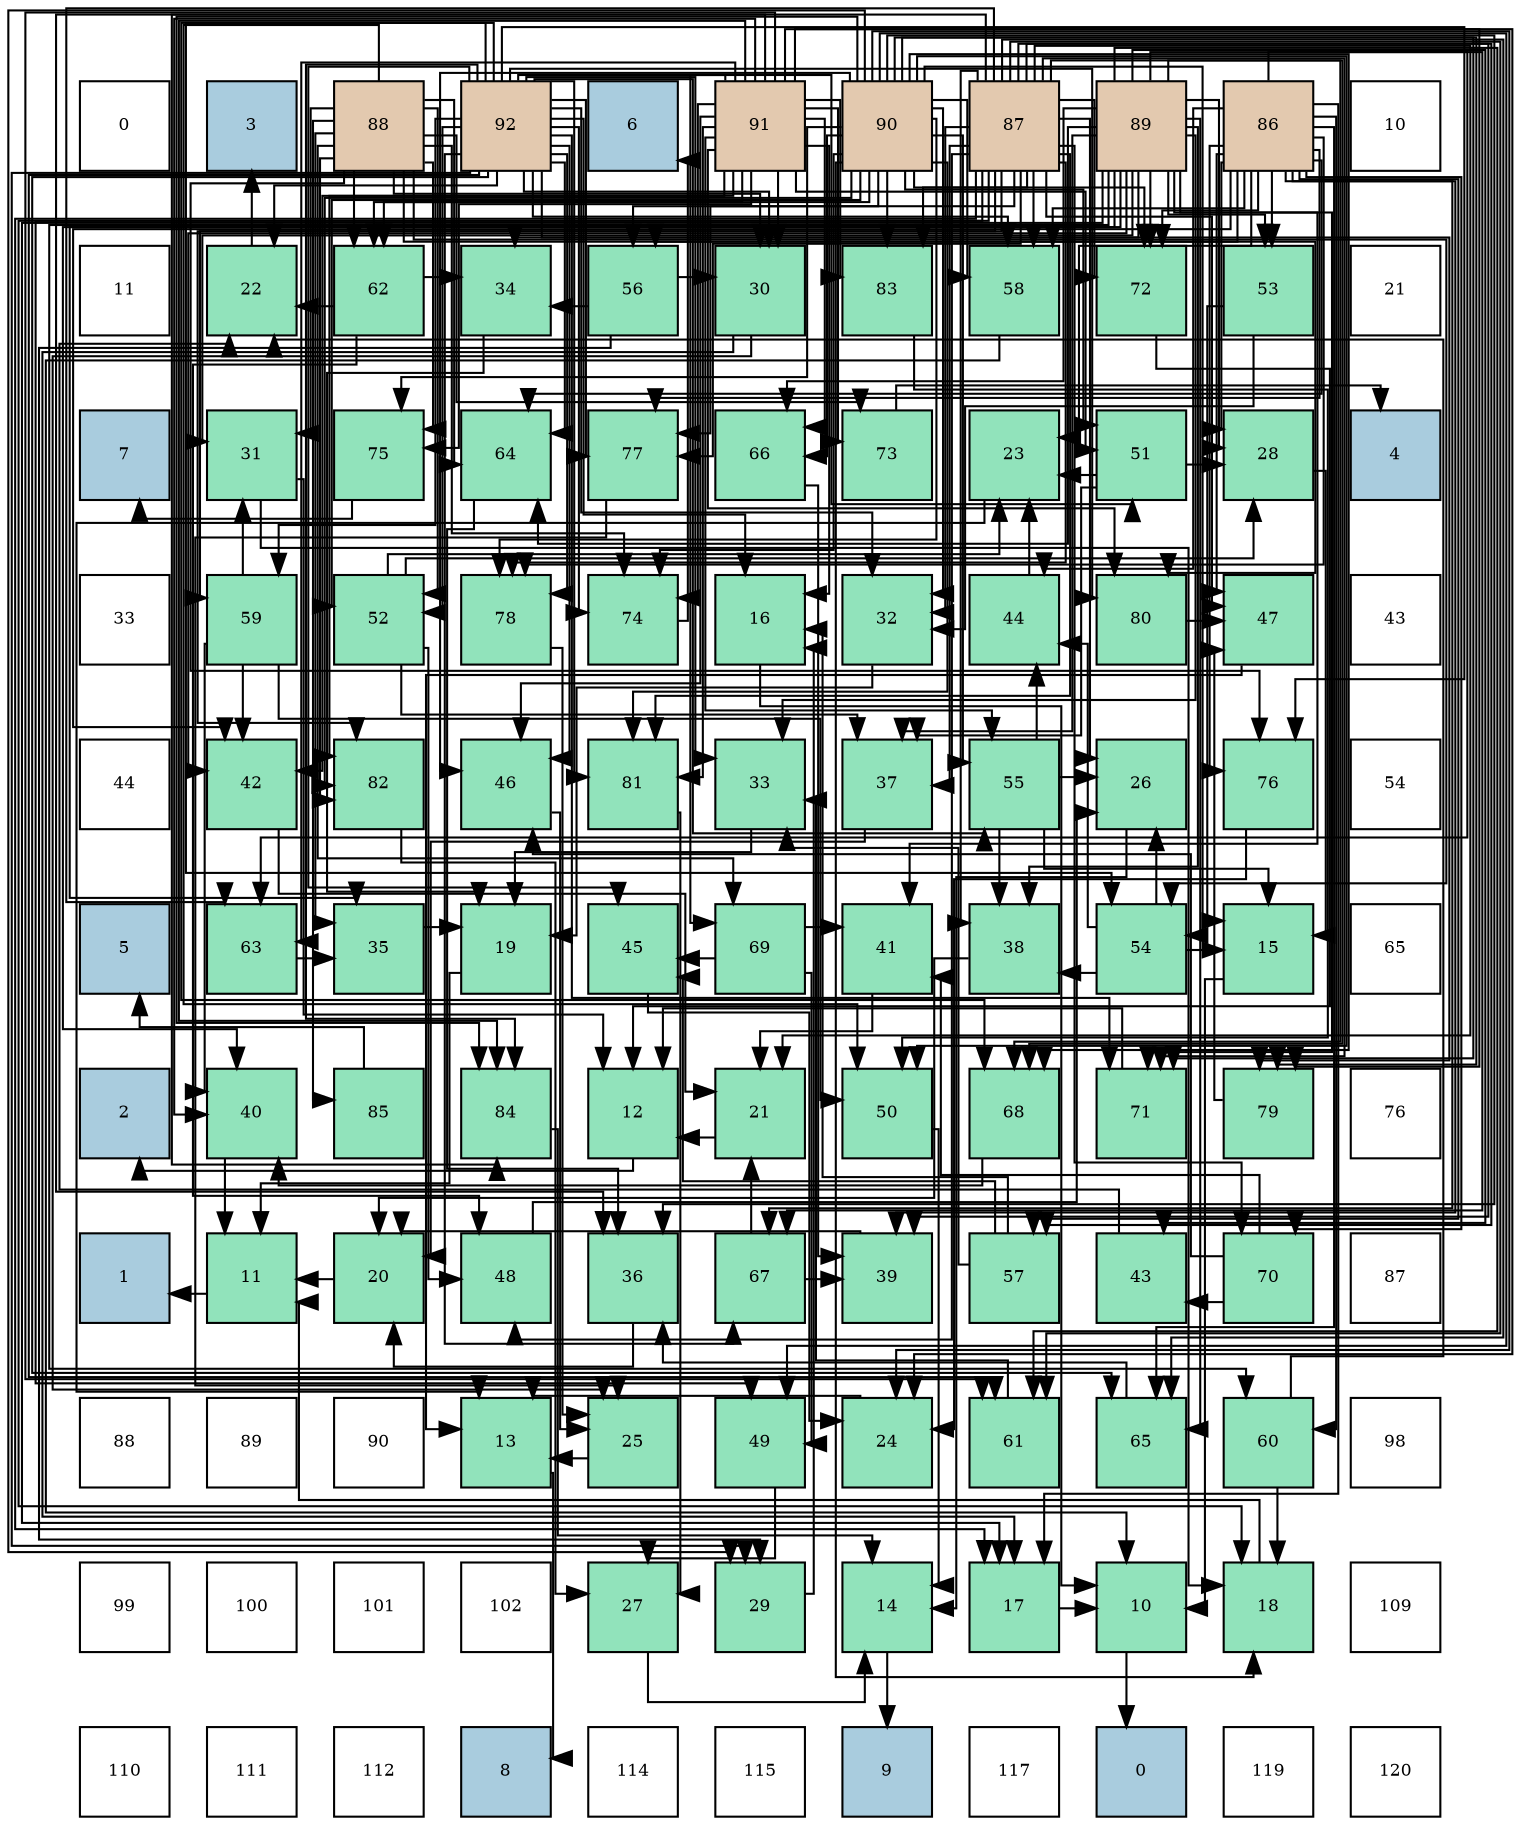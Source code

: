 digraph layout{
 rankdir=TB;
 splines=ortho;
 node [style=filled shape=square fixedsize=true width=0.6];
0[label="0", fontsize=8, fillcolor="#ffffff"];
1[label="3", fontsize=8, fillcolor="#a9ccde"];
2[label="88", fontsize=8, fillcolor="#e3c9af"];
3[label="92", fontsize=8, fillcolor="#e3c9af"];
4[label="6", fontsize=8, fillcolor="#a9ccde"];
5[label="91", fontsize=8, fillcolor="#e3c9af"];
6[label="90", fontsize=8, fillcolor="#e3c9af"];
7[label="87", fontsize=8, fillcolor="#e3c9af"];
8[label="89", fontsize=8, fillcolor="#e3c9af"];
9[label="86", fontsize=8, fillcolor="#e3c9af"];
10[label="10", fontsize=8, fillcolor="#ffffff"];
11[label="11", fontsize=8, fillcolor="#ffffff"];
12[label="22", fontsize=8, fillcolor="#91e3bb"];
13[label="62", fontsize=8, fillcolor="#91e3bb"];
14[label="34", fontsize=8, fillcolor="#91e3bb"];
15[label="56", fontsize=8, fillcolor="#91e3bb"];
16[label="30", fontsize=8, fillcolor="#91e3bb"];
17[label="83", fontsize=8, fillcolor="#91e3bb"];
18[label="58", fontsize=8, fillcolor="#91e3bb"];
19[label="72", fontsize=8, fillcolor="#91e3bb"];
20[label="53", fontsize=8, fillcolor="#91e3bb"];
21[label="21", fontsize=8, fillcolor="#ffffff"];
22[label="7", fontsize=8, fillcolor="#a9ccde"];
23[label="31", fontsize=8, fillcolor="#91e3bb"];
24[label="75", fontsize=8, fillcolor="#91e3bb"];
25[label="64", fontsize=8, fillcolor="#91e3bb"];
26[label="77", fontsize=8, fillcolor="#91e3bb"];
27[label="66", fontsize=8, fillcolor="#91e3bb"];
28[label="73", fontsize=8, fillcolor="#91e3bb"];
29[label="23", fontsize=8, fillcolor="#91e3bb"];
30[label="51", fontsize=8, fillcolor="#91e3bb"];
31[label="28", fontsize=8, fillcolor="#91e3bb"];
32[label="4", fontsize=8, fillcolor="#a9ccde"];
33[label="33", fontsize=8, fillcolor="#ffffff"];
34[label="59", fontsize=8, fillcolor="#91e3bb"];
35[label="52", fontsize=8, fillcolor="#91e3bb"];
36[label="78", fontsize=8, fillcolor="#91e3bb"];
37[label="74", fontsize=8, fillcolor="#91e3bb"];
38[label="16", fontsize=8, fillcolor="#91e3bb"];
39[label="32", fontsize=8, fillcolor="#91e3bb"];
40[label="44", fontsize=8, fillcolor="#91e3bb"];
41[label="80", fontsize=8, fillcolor="#91e3bb"];
42[label="47", fontsize=8, fillcolor="#91e3bb"];
43[label="43", fontsize=8, fillcolor="#ffffff"];
44[label="44", fontsize=8, fillcolor="#ffffff"];
45[label="42", fontsize=8, fillcolor="#91e3bb"];
46[label="82", fontsize=8, fillcolor="#91e3bb"];
47[label="46", fontsize=8, fillcolor="#91e3bb"];
48[label="81", fontsize=8, fillcolor="#91e3bb"];
49[label="33", fontsize=8, fillcolor="#91e3bb"];
50[label="37", fontsize=8, fillcolor="#91e3bb"];
51[label="55", fontsize=8, fillcolor="#91e3bb"];
52[label="26", fontsize=8, fillcolor="#91e3bb"];
53[label="76", fontsize=8, fillcolor="#91e3bb"];
54[label="54", fontsize=8, fillcolor="#ffffff"];
55[label="5", fontsize=8, fillcolor="#a9ccde"];
56[label="63", fontsize=8, fillcolor="#91e3bb"];
57[label="35", fontsize=8, fillcolor="#91e3bb"];
58[label="19", fontsize=8, fillcolor="#91e3bb"];
59[label="45", fontsize=8, fillcolor="#91e3bb"];
60[label="69", fontsize=8, fillcolor="#91e3bb"];
61[label="41", fontsize=8, fillcolor="#91e3bb"];
62[label="38", fontsize=8, fillcolor="#91e3bb"];
63[label="54", fontsize=8, fillcolor="#91e3bb"];
64[label="15", fontsize=8, fillcolor="#91e3bb"];
65[label="65", fontsize=8, fillcolor="#ffffff"];
66[label="2", fontsize=8, fillcolor="#a9ccde"];
67[label="40", fontsize=8, fillcolor="#91e3bb"];
68[label="85", fontsize=8, fillcolor="#91e3bb"];
69[label="84", fontsize=8, fillcolor="#91e3bb"];
70[label="12", fontsize=8, fillcolor="#91e3bb"];
71[label="21", fontsize=8, fillcolor="#91e3bb"];
72[label="50", fontsize=8, fillcolor="#91e3bb"];
73[label="68", fontsize=8, fillcolor="#91e3bb"];
74[label="71", fontsize=8, fillcolor="#91e3bb"];
75[label="79", fontsize=8, fillcolor="#91e3bb"];
76[label="76", fontsize=8, fillcolor="#ffffff"];
77[label="1", fontsize=8, fillcolor="#a9ccde"];
78[label="11", fontsize=8, fillcolor="#91e3bb"];
79[label="20", fontsize=8, fillcolor="#91e3bb"];
80[label="48", fontsize=8, fillcolor="#91e3bb"];
81[label="36", fontsize=8, fillcolor="#91e3bb"];
82[label="67", fontsize=8, fillcolor="#91e3bb"];
83[label="39", fontsize=8, fillcolor="#91e3bb"];
84[label="57", fontsize=8, fillcolor="#91e3bb"];
85[label="43", fontsize=8, fillcolor="#91e3bb"];
86[label="70", fontsize=8, fillcolor="#91e3bb"];
87[label="87", fontsize=8, fillcolor="#ffffff"];
88[label="88", fontsize=8, fillcolor="#ffffff"];
89[label="89", fontsize=8, fillcolor="#ffffff"];
90[label="90", fontsize=8, fillcolor="#ffffff"];
91[label="13", fontsize=8, fillcolor="#91e3bb"];
92[label="25", fontsize=8, fillcolor="#91e3bb"];
93[label="49", fontsize=8, fillcolor="#91e3bb"];
94[label="24", fontsize=8, fillcolor="#91e3bb"];
95[label="61", fontsize=8, fillcolor="#91e3bb"];
96[label="65", fontsize=8, fillcolor="#91e3bb"];
97[label="60", fontsize=8, fillcolor="#91e3bb"];
98[label="98", fontsize=8, fillcolor="#ffffff"];
99[label="99", fontsize=8, fillcolor="#ffffff"];
100[label="100", fontsize=8, fillcolor="#ffffff"];
101[label="101", fontsize=8, fillcolor="#ffffff"];
102[label="102", fontsize=8, fillcolor="#ffffff"];
103[label="27", fontsize=8, fillcolor="#91e3bb"];
104[label="29", fontsize=8, fillcolor="#91e3bb"];
105[label="14", fontsize=8, fillcolor="#91e3bb"];
106[label="17", fontsize=8, fillcolor="#91e3bb"];
107[label="10", fontsize=8, fillcolor="#91e3bb"];
108[label="18", fontsize=8, fillcolor="#91e3bb"];
109[label="109", fontsize=8, fillcolor="#ffffff"];
110[label="110", fontsize=8, fillcolor="#ffffff"];
111[label="111", fontsize=8, fillcolor="#ffffff"];
112[label="112", fontsize=8, fillcolor="#ffffff"];
113[label="8", fontsize=8, fillcolor="#a9ccde"];
114[label="114", fontsize=8, fillcolor="#ffffff"];
115[label="115", fontsize=8, fillcolor="#ffffff"];
116[label="9", fontsize=8, fillcolor="#a9ccde"];
117[label="117", fontsize=8, fillcolor="#ffffff"];
118[label="0", fontsize=8, fillcolor="#a9ccde"];
119[label="119", fontsize=8, fillcolor="#ffffff"];
120[label="120", fontsize=8, fillcolor="#ffffff"];
edge [constraint=false, style=vis];107 -> 118;
78 -> 77;
70 -> 66;
91 -> 113;
105 -> 116;
64 -> 107;
38 -> 107;
106 -> 107;
108 -> 78;
58 -> 78;
79 -> 78;
71 -> 70;
12 -> 1;
29 -> 91;
94 -> 91;
92 -> 91;
52 -> 105;
103 -> 105;
31 -> 64;
104 -> 38;
16 -> 106;
16 -> 92;
23 -> 70;
23 -> 108;
39 -> 58;
49 -> 58;
14 -> 58;
57 -> 58;
81 -> 79;
50 -> 79;
62 -> 79;
83 -> 79;
67 -> 78;
61 -> 71;
45 -> 71;
85 -> 12;
40 -> 29;
59 -> 94;
47 -> 92;
42 -> 91;
80 -> 52;
93 -> 103;
72 -> 105;
30 -> 29;
30 -> 31;
30 -> 50;
35 -> 29;
35 -> 31;
35 -> 50;
35 -> 80;
20 -> 64;
20 -> 39;
63 -> 64;
63 -> 52;
63 -> 62;
63 -> 40;
51 -> 64;
51 -> 52;
51 -> 62;
51 -> 40;
15 -> 104;
15 -> 16;
15 -> 14;
84 -> 38;
84 -> 49;
84 -> 59;
18 -> 107;
34 -> 23;
34 -> 67;
34 -> 45;
34 -> 72;
97 -> 108;
97 -> 12;
95 -> 49;
13 -> 12;
13 -> 14;
13 -> 80;
56 -> 57;
25 -> 81;
96 -> 81;
27 -> 83;
82 -> 71;
82 -> 83;
73 -> 67;
60 -> 61;
60 -> 59;
60 -> 93;
86 -> 61;
86 -> 85;
86 -> 47;
74 -> 70;
19 -> 70;
28 -> 32;
37 -> 4;
24 -> 22;
53 -> 94;
26 -> 92;
36 -> 92;
75 -> 42;
41 -> 42;
48 -> 103;
46 -> 103;
17 -> 72;
69 -> 105;
68 -> 55;
9 -> 106;
9 -> 29;
9 -> 31;
9 -> 83;
9 -> 45;
9 -> 40;
9 -> 42;
9 -> 20;
9 -> 15;
9 -> 84;
9 -> 18;
9 -> 97;
9 -> 56;
9 -> 25;
9 -> 96;
9 -> 82;
9 -> 86;
9 -> 19;
9 -> 53;
9 -> 26;
9 -> 36;
7 -> 106;
7 -> 108;
7 -> 71;
7 -> 52;
7 -> 39;
7 -> 50;
7 -> 62;
7 -> 83;
7 -> 42;
7 -> 80;
7 -> 93;
7 -> 15;
7 -> 84;
7 -> 18;
7 -> 34;
7 -> 95;
7 -> 56;
7 -> 96;
7 -> 73;
7 -> 86;
7 -> 74;
7 -> 19;
7 -> 26;
7 -> 36;
7 -> 48;
7 -> 46;
7 -> 17;
7 -> 69;
2 -> 16;
2 -> 23;
2 -> 57;
2 -> 72;
2 -> 35;
2 -> 63;
2 -> 13;
2 -> 25;
2 -> 60;
2 -> 28;
2 -> 37;
2 -> 24;
2 -> 53;
2 -> 41;
2 -> 46;
2 -> 68;
8 -> 106;
8 -> 31;
8 -> 23;
8 -> 49;
8 -> 14;
8 -> 57;
8 -> 50;
8 -> 62;
8 -> 67;
8 -> 61;
8 -> 45;
8 -> 85;
8 -> 20;
8 -> 97;
8 -> 95;
8 -> 25;
8 -> 96;
8 -> 27;
8 -> 82;
8 -> 73;
8 -> 74;
8 -> 19;
6 -> 108;
6 -> 94;
6 -> 104;
6 -> 39;
6 -> 81;
6 -> 47;
6 -> 93;
6 -> 72;
6 -> 30;
6 -> 35;
6 -> 63;
6 -> 51;
6 -> 18;
6 -> 13;
6 -> 27;
6 -> 73;
6 -> 74;
6 -> 19;
6 -> 37;
6 -> 24;
6 -> 26;
6 -> 36;
6 -> 75;
6 -> 48;
6 -> 46;
6 -> 17;
6 -> 69;
5 -> 38;
5 -> 94;
5 -> 16;
5 -> 81;
5 -> 67;
5 -> 45;
5 -> 47;
5 -> 30;
5 -> 51;
5 -> 95;
5 -> 13;
5 -> 56;
5 -> 27;
5 -> 60;
5 -> 28;
5 -> 37;
5 -> 24;
5 -> 75;
5 -> 41;
5 -> 48;
5 -> 46;
5 -> 17;
5 -> 69;
3 -> 38;
3 -> 12;
3 -> 104;
3 -> 16;
3 -> 39;
3 -> 49;
3 -> 59;
3 -> 47;
3 -> 30;
3 -> 35;
3 -> 63;
3 -> 51;
3 -> 18;
3 -> 34;
3 -> 95;
3 -> 25;
3 -> 96;
3 -> 82;
3 -> 73;
3 -> 74;
3 -> 37;
3 -> 53;
3 -> 26;
3 -> 36;
3 -> 75;
3 -> 41;
3 -> 48;
3 -> 69;
edge [constraint=true, style=invis];
0 -> 11 -> 22 -> 33 -> 44 -> 55 -> 66 -> 77 -> 88 -> 99 -> 110;
1 -> 12 -> 23 -> 34 -> 45 -> 56 -> 67 -> 78 -> 89 -> 100 -> 111;
2 -> 13 -> 24 -> 35 -> 46 -> 57 -> 68 -> 79 -> 90 -> 101 -> 112;
3 -> 14 -> 25 -> 36 -> 47 -> 58 -> 69 -> 80 -> 91 -> 102 -> 113;
4 -> 15 -> 26 -> 37 -> 48 -> 59 -> 70 -> 81 -> 92 -> 103 -> 114;
5 -> 16 -> 27 -> 38 -> 49 -> 60 -> 71 -> 82 -> 93 -> 104 -> 115;
6 -> 17 -> 28 -> 39 -> 50 -> 61 -> 72 -> 83 -> 94 -> 105 -> 116;
7 -> 18 -> 29 -> 40 -> 51 -> 62 -> 73 -> 84 -> 95 -> 106 -> 117;
8 -> 19 -> 30 -> 41 -> 52 -> 63 -> 74 -> 85 -> 96 -> 107 -> 118;
9 -> 20 -> 31 -> 42 -> 53 -> 64 -> 75 -> 86 -> 97 -> 108 -> 119;
10 -> 21 -> 32 -> 43 -> 54 -> 65 -> 76 -> 87 -> 98 -> 109 -> 120;
rank = same {0 -> 1 -> 2 -> 3 -> 4 -> 5 -> 6 -> 7 -> 8 -> 9 -> 10};
rank = same {11 -> 12 -> 13 -> 14 -> 15 -> 16 -> 17 -> 18 -> 19 -> 20 -> 21};
rank = same {22 -> 23 -> 24 -> 25 -> 26 -> 27 -> 28 -> 29 -> 30 -> 31 -> 32};
rank = same {33 -> 34 -> 35 -> 36 -> 37 -> 38 -> 39 -> 40 -> 41 -> 42 -> 43};
rank = same {44 -> 45 -> 46 -> 47 -> 48 -> 49 -> 50 -> 51 -> 52 -> 53 -> 54};
rank = same {55 -> 56 -> 57 -> 58 -> 59 -> 60 -> 61 -> 62 -> 63 -> 64 -> 65};
rank = same {66 -> 67 -> 68 -> 69 -> 70 -> 71 -> 72 -> 73 -> 74 -> 75 -> 76};
rank = same {77 -> 78 -> 79 -> 80 -> 81 -> 82 -> 83 -> 84 -> 85 -> 86 -> 87};
rank = same {88 -> 89 -> 90 -> 91 -> 92 -> 93 -> 94 -> 95 -> 96 -> 97 -> 98};
rank = same {99 -> 100 -> 101 -> 102 -> 103 -> 104 -> 105 -> 106 -> 107 -> 108 -> 109};
rank = same {110 -> 111 -> 112 -> 113 -> 114 -> 115 -> 116 -> 117 -> 118 -> 119 -> 120};
}